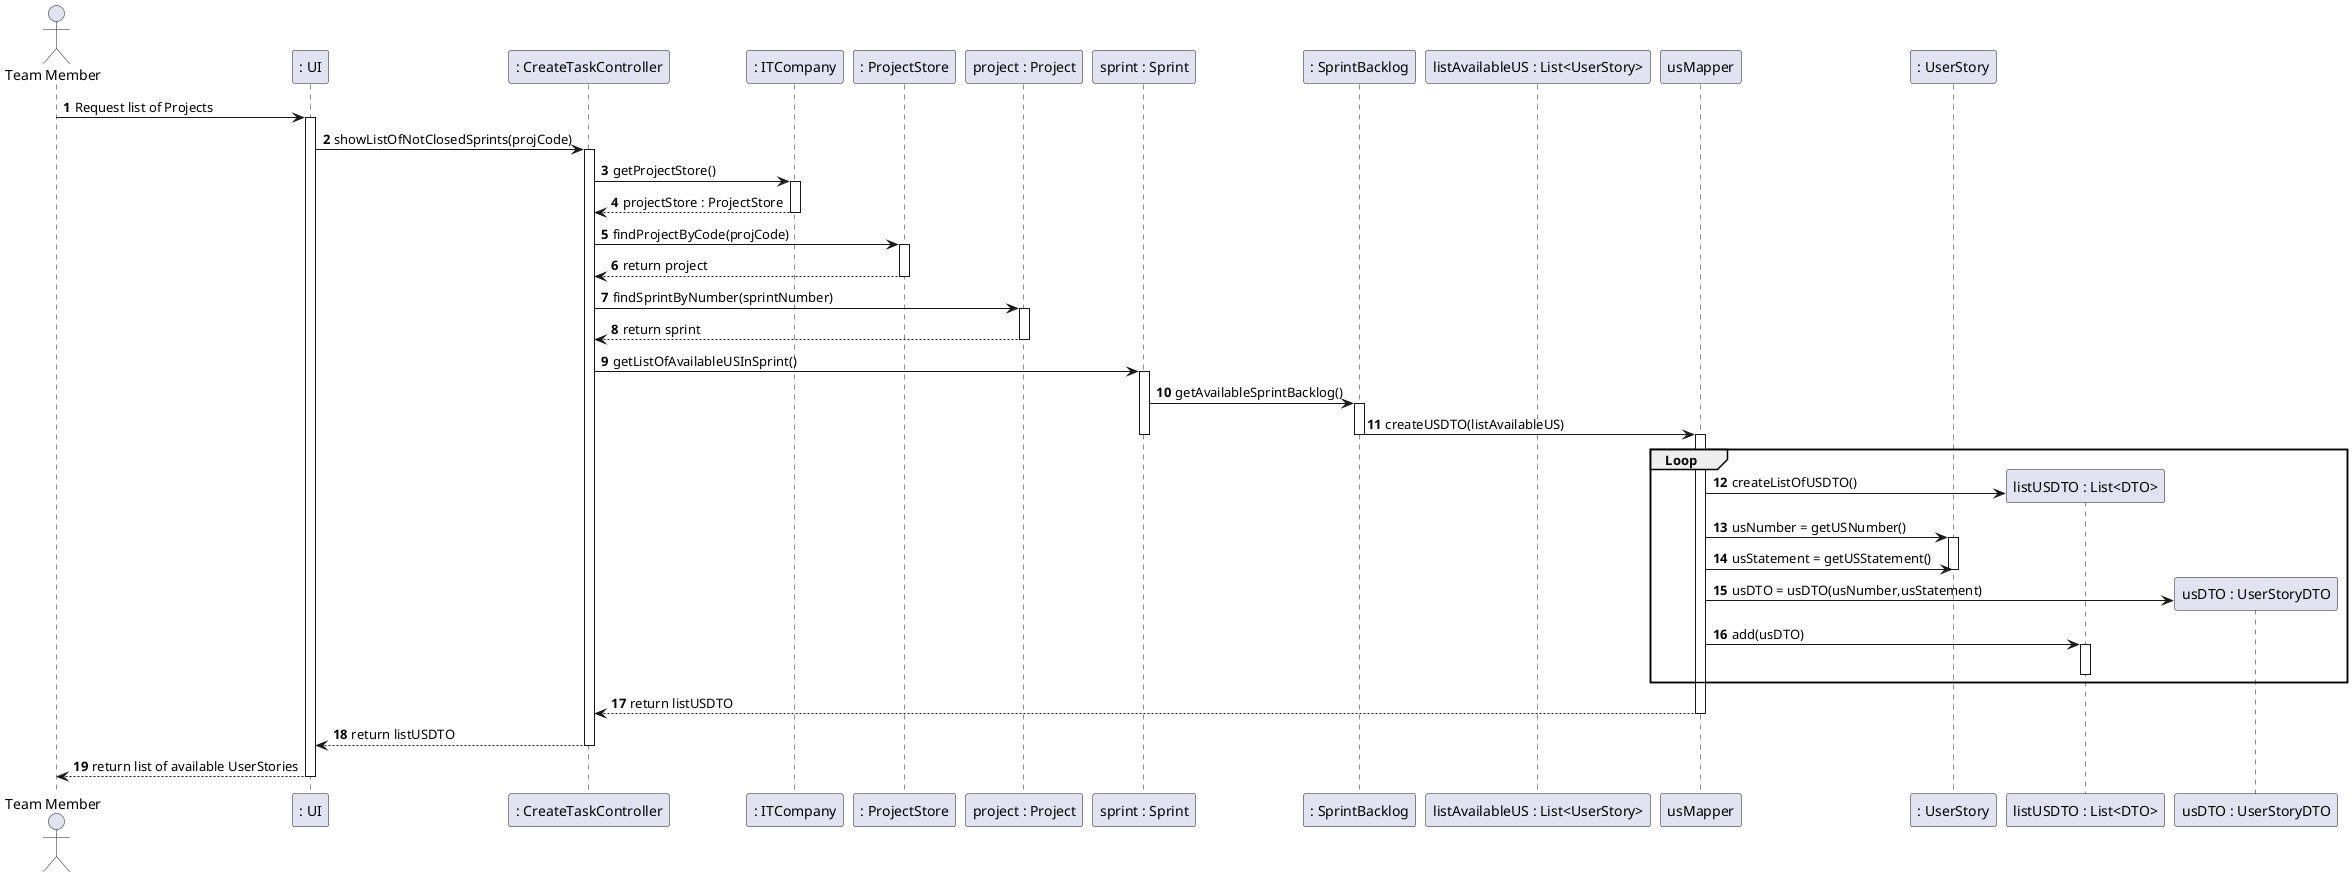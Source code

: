 @startuml
'https://plantuml.com/sequence-diagram
actor "Team Member" as TM
participant ": UI"
participant ": CreateTaskController" as controller
participant ": ITCompany" as IT
participant ": ProjectStore"
participant "project : Project" as project
participant "sprint : Sprint" as sprint
participant ": SprintBacklog" as spBacklog
participant "listAvailableUS : List<UserStory>"
participant "usMapper" as mapper
participant ": UserStory" as us
participant "listUSDTO : List<DTO>" as DTOList

autonumber
TM -> ": UI" : Request list of Projects
activate ": UI"
": UI" -> controller : showListOfNotClosedSprints(projCode)
activate controller
controller -> IT : getProjectStore()
activate IT
controller <-- IT : projectStore : ProjectStore
deactivate IT

controller -> ": ProjectStore" : findProjectByCode(projCode)
activate ": ProjectStore"
controller <-- ": ProjectStore": return project
deactivate ": ProjectStore"
controller -> project : findSprintByNumber(sprintNumber)
activate project
controller <-- project : return sprint
deactivate project
controller -> sprint : getListOfAvailableUSInSprint()

activate sprint
sprint -> spBacklog : getAvailableSprintBacklog()
activate spBacklog

spBacklog -> mapper : createUSDTO(listAvailableUS)
deactivate spBacklog
deactivate sprint
deactivate project
group Loop
activate mapper
mapper -> DTOList ** : createListOfUSDTO()
mapper ->  us : usNumber = getUSNumber()
activate us
mapper ->  us : usStatement = getUSStatement()
deactivate us
mapper -> "usDTO : UserStoryDTO" ** : usDTO = usDTO(usNumber,usStatement)
mapper -> DTOList : add(usDTO)
activate DTOList
deactivate DTOList

end
controller <-- mapper : return listUSDTO
deactivate mapper
": UI" <-- controller : return listUSDTO
deactivate controller
TM <-- ": UI" : return list of available UserStories
deactivate ": UI"

@enduml